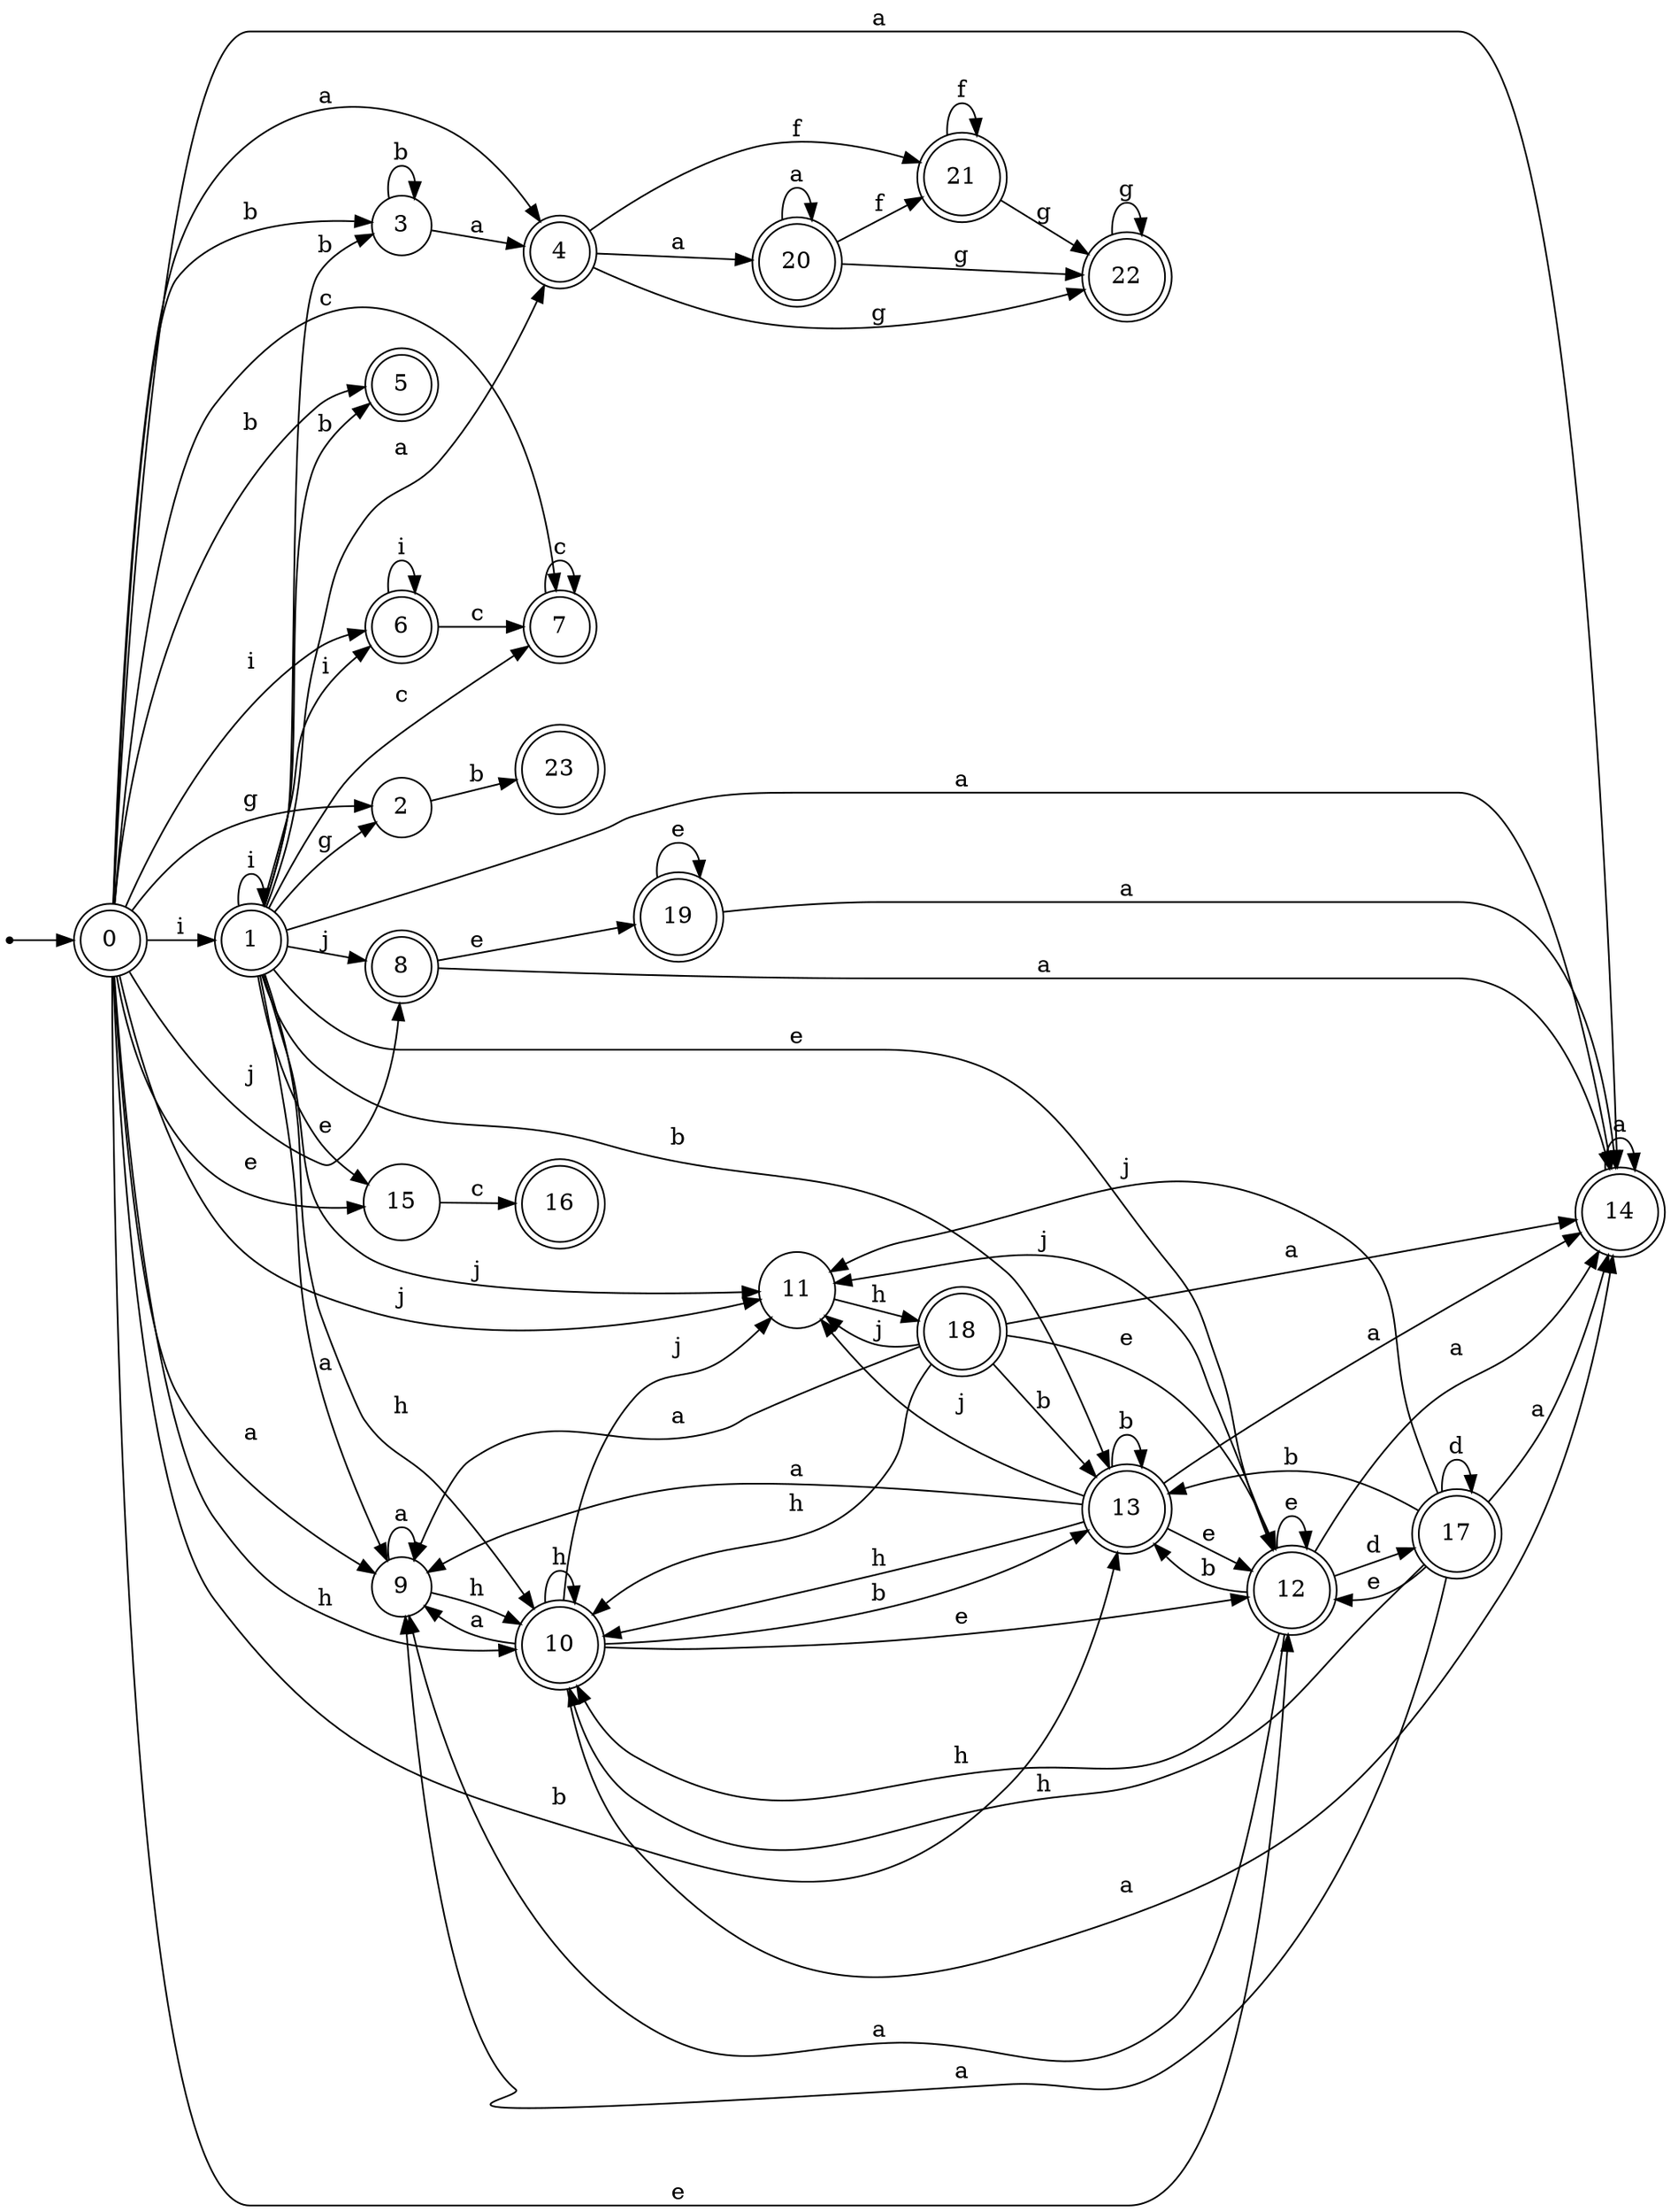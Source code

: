 digraph finite_state_machine {
rankdir=LR;
size="20,20";
node [shape = point]; "dummy0"
node [shape = doublecircle]; "0";"dummy0" -> "0";
node [shape = doublecircle]; "1";node [shape = circle]; "2";
node [shape = circle]; "3";
node [shape = doublecircle]; "4";node [shape = doublecircle]; "5";node [shape = doublecircle]; "6";node [shape = doublecircle]; "7";node [shape = doublecircle]; "8";node [shape = circle]; "9";
node [shape = doublecircle]; "10";node [shape = circle]; "11";
node [shape = doublecircle]; "12";node [shape = doublecircle]; "13";node [shape = doublecircle]; "14";node [shape = circle]; "15";
node [shape = doublecircle]; "16";node [shape = doublecircle]; "17";node [shape = doublecircle]; "18";node [shape = doublecircle]; "19";node [shape = doublecircle]; "20";node [shape = doublecircle]; "21";node [shape = doublecircle]; "22";node [shape = doublecircle]; "23";"0" -> "1" [label = "i"];
 "0" -> "6" [label = "i"];
 "0" -> "2" [label = "g"];
 "0" -> "13" [label = "b"];
 "0" -> "3" [label = "b"];
 "0" -> "5" [label = "b"];
 "0" -> "9" [label = "a"];
 "0" -> "4" [label = "a"];
 "0" -> "14" [label = "a"];
 "0" -> "7" [label = "c"];
 "0" -> "8" [label = "j"];
 "0" -> "11" [label = "j"];
 "0" -> "10" [label = "h"];
 "0" -> "12" [label = "e"];
 "0" -> "15" [label = "e"];
 "15" -> "16" [label = "c"];
 "14" -> "14" [label = "a"];
 "13" -> "13" [label = "b"];
 "13" -> "9" [label = "a"];
 "13" -> "14" [label = "a"];
 "13" -> "10" [label = "h"];
 "13" -> "11" [label = "j"];
 "13" -> "12" [label = "e"];
 "12" -> "12" [label = "e"];
 "12" -> "17" [label = "d"];
 "12" -> "9" [label = "a"];
 "12" -> "14" [label = "a"];
 "12" -> "10" [label = "h"];
 "12" -> "11" [label = "j"];
 "12" -> "13" [label = "b"];
 "17" -> "17" [label = "d"];
 "17" -> "12" [label = "e"];
 "17" -> "9" [label = "a"];
 "17" -> "14" [label = "a"];
 "17" -> "10" [label = "h"];
 "17" -> "11" [label = "j"];
 "17" -> "13" [label = "b"];
 "11" -> "18" [label = "h"];
 "18" -> "11" [label = "j"];
 "18" -> "9" [label = "a"];
 "18" -> "14" [label = "a"];
 "18" -> "10" [label = "h"];
 "18" -> "12" [label = "e"];
 "18" -> "13" [label = "b"];
 "10" -> "10" [label = "h"];
 "10" -> "9" [label = "a"];
 "10" -> "14" [label = "a"];
 "10" -> "11" [label = "j"];
 "10" -> "12" [label = "e"];
 "10" -> "13" [label = "b"];
 "9" -> "9" [label = "a"];
 "9" -> "10" [label = "h"];
 "8" -> "19" [label = "e"];
 "8" -> "14" [label = "a"];
 "19" -> "19" [label = "e"];
 "19" -> "14" [label = "a"];
 "7" -> "7" [label = "c"];
 "6" -> "6" [label = "i"];
 "6" -> "7" [label = "c"];
 "4" -> "20" [label = "a"];
 "4" -> "21" [label = "f"];
 "4" -> "22" [label = "g"];
 "22" -> "22" [label = "g"];
 "21" -> "21" [label = "f"];
 "21" -> "22" [label = "g"];
 "20" -> "20" [label = "a"];
 "20" -> "21" [label = "f"];
 "20" -> "22" [label = "g"];
 "3" -> "3" [label = "b"];
 "3" -> "4" [label = "a"];
 "2" -> "23" [label = "b"];
 "1" -> "1" [label = "i"];
 "1" -> "6" [label = "i"];
 "1" -> "2" [label = "g"];
 "1" -> "13" [label = "b"];
 "1" -> "3" [label = "b"];
 "1" -> "5" [label = "b"];
 "1" -> "9" [label = "a"];
 "1" -> "4" [label = "a"];
 "1" -> "14" [label = "a"];
 "1" -> "7" [label = "c"];
 "1" -> "8" [label = "j"];
 "1" -> "11" [label = "j"];
 "1" -> "10" [label = "h"];
 "1" -> "12" [label = "e"];
 "1" -> "15" [label = "e"];
 }
